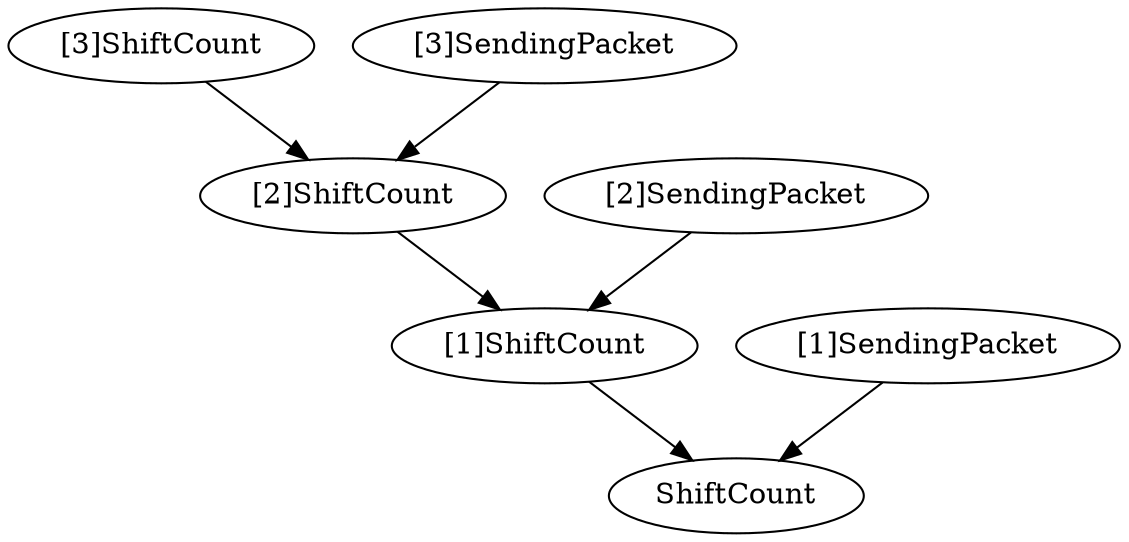 strict digraph "" {
	ShiftCount	 [complexity=3,
		importance=0.0422146024873,
		rank=0.0140715341624];
	"[2]ShiftCount"	 [complexity=9,
		importance=0.126643807462,
		rank=0.0140715341624];
	"[1]ShiftCount"	 [complexity=6,
		importance=0.0844292049746,
		rank=0.0140715341624];
	"[2]ShiftCount" -> "[1]ShiftCount";
	"[2]SendingPacket"	 [complexity=9,
		importance=0.118200871155,
		rank=0.0131334301283];
	"[2]SendingPacket" -> "[1]ShiftCount";
	"[3]ShiftCount"	 [complexity=12,
		importance=0.168858409949,
		rank=0.0140715341624];
	"[3]ShiftCount" -> "[2]ShiftCount";
	"[1]SendingPacket"	 [complexity=6,
		importance=0.0759862686676,
		rank=0.0126643781113];
	"[1]SendingPacket" -> ShiftCount;
	"[1]ShiftCount" -> ShiftCount;
	"[3]SendingPacket"	 [complexity=12,
		importance=0.160415473642,
		rank=0.0133679561369];
	"[3]SendingPacket" -> "[2]ShiftCount";
}
